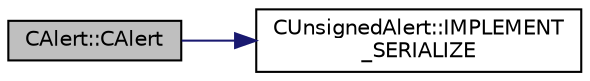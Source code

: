 digraph "CAlert::CAlert"
{
  edge [fontname="Helvetica",fontsize="10",labelfontname="Helvetica",labelfontsize="10"];
  node [fontname="Helvetica",fontsize="10",shape=record];
  rankdir="LR";
  Node0 [label="CAlert::CAlert",height=0.2,width=0.4,color="black", fillcolor="grey75", style="filled", fontcolor="black"];
  Node0 -> Node1 [color="midnightblue",fontsize="10",style="solid",fontname="Helvetica"];
  Node1 [label="CUnsignedAlert::IMPLEMENT\l_SERIALIZE",height=0.2,width=0.4,color="black", fillcolor="white", style="filled",URL="$dc/df2/class_c_unsigned_alert.html#ac2149aa59772788d405b80504465b948"];
}
